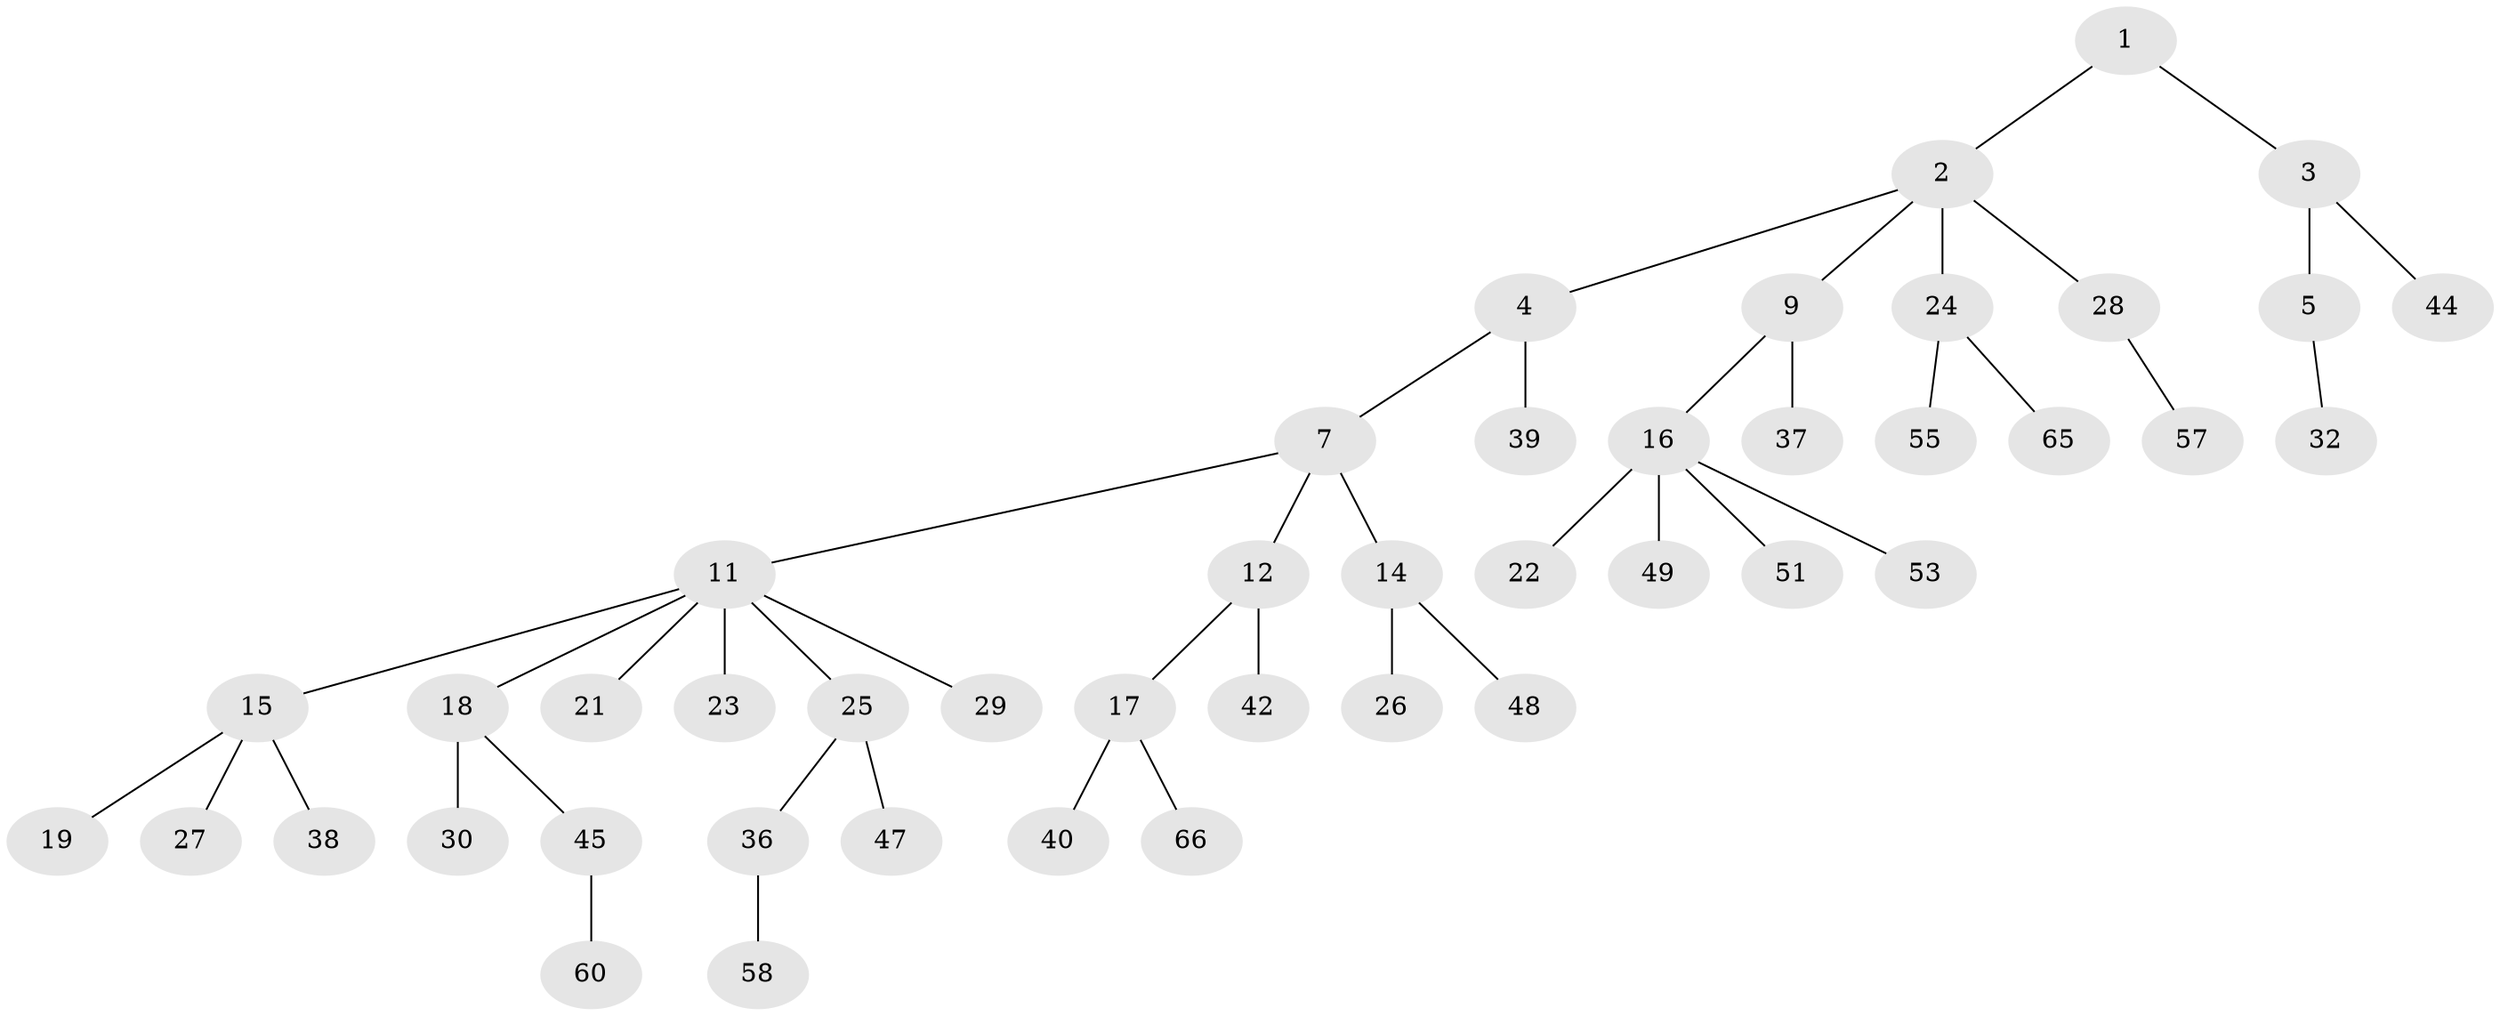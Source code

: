 // Generated by graph-tools (version 1.1) at 2025/24/03/03/25 07:24:07]
// undirected, 45 vertices, 44 edges
graph export_dot {
graph [start="1"]
  node [color=gray90,style=filled];
  1 [super="+52"];
  2 [super="+8"];
  3;
  4 [super="+34"];
  5 [super="+6"];
  7 [super="+10"];
  9;
  11 [super="+13"];
  12 [super="+20"];
  14 [super="+63"];
  15 [super="+35"];
  16 [super="+43"];
  17 [super="+46"];
  18 [super="+50"];
  19;
  21;
  22;
  23;
  24 [super="+64"];
  25 [super="+31"];
  26;
  27;
  28 [super="+54"];
  29 [super="+33"];
  30;
  32;
  36 [super="+56"];
  37 [super="+41"];
  38;
  39 [super="+61"];
  40;
  42;
  44 [super="+62"];
  45;
  47;
  48;
  49;
  51;
  53;
  55 [super="+59"];
  57;
  58;
  60;
  65;
  66;
  1 -- 2;
  1 -- 3;
  2 -- 4;
  2 -- 9;
  2 -- 24;
  2 -- 28;
  3 -- 5;
  3 -- 44;
  4 -- 7;
  4 -- 39;
  5 -- 32;
  7 -- 12;
  7 -- 14;
  7 -- 11;
  9 -- 16;
  9 -- 37;
  11 -- 15;
  11 -- 21;
  11 -- 23;
  11 -- 29;
  11 -- 25;
  11 -- 18;
  12 -- 17;
  12 -- 42;
  14 -- 26;
  14 -- 48;
  15 -- 19;
  15 -- 27;
  15 -- 38;
  16 -- 22;
  16 -- 49;
  16 -- 53;
  16 -- 51;
  17 -- 40;
  17 -- 66;
  18 -- 30;
  18 -- 45;
  24 -- 55;
  24 -- 65;
  25 -- 36;
  25 -- 47;
  28 -- 57;
  36 -- 58;
  45 -- 60;
}
